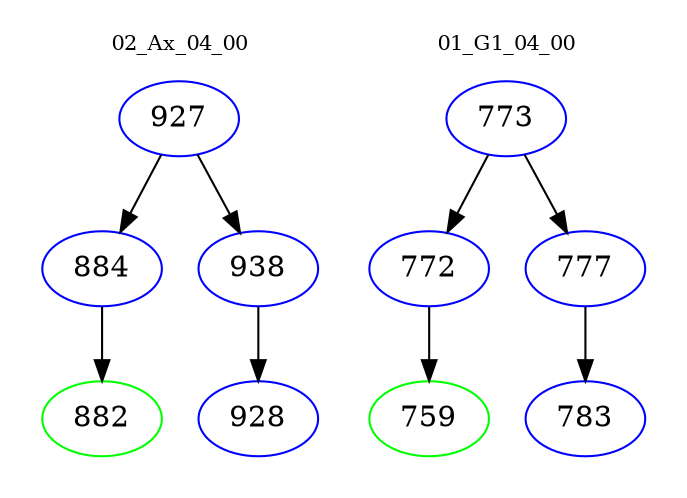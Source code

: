 digraph{
subgraph cluster_0 {
color = white
label = "02_Ax_04_00";
fontsize=10;
T0_927 [label="927", color="blue"]
T0_927 -> T0_884 [color="black"]
T0_884 [label="884", color="blue"]
T0_884 -> T0_882 [color="black"]
T0_882 [label="882", color="green"]
T0_927 -> T0_938 [color="black"]
T0_938 [label="938", color="blue"]
T0_938 -> T0_928 [color="black"]
T0_928 [label="928", color="blue"]
}
subgraph cluster_1 {
color = white
label = "01_G1_04_00";
fontsize=10;
T1_773 [label="773", color="blue"]
T1_773 -> T1_772 [color="black"]
T1_772 [label="772", color="blue"]
T1_772 -> T1_759 [color="black"]
T1_759 [label="759", color="green"]
T1_773 -> T1_777 [color="black"]
T1_777 [label="777", color="blue"]
T1_777 -> T1_783 [color="black"]
T1_783 [label="783", color="blue"]
}
}
